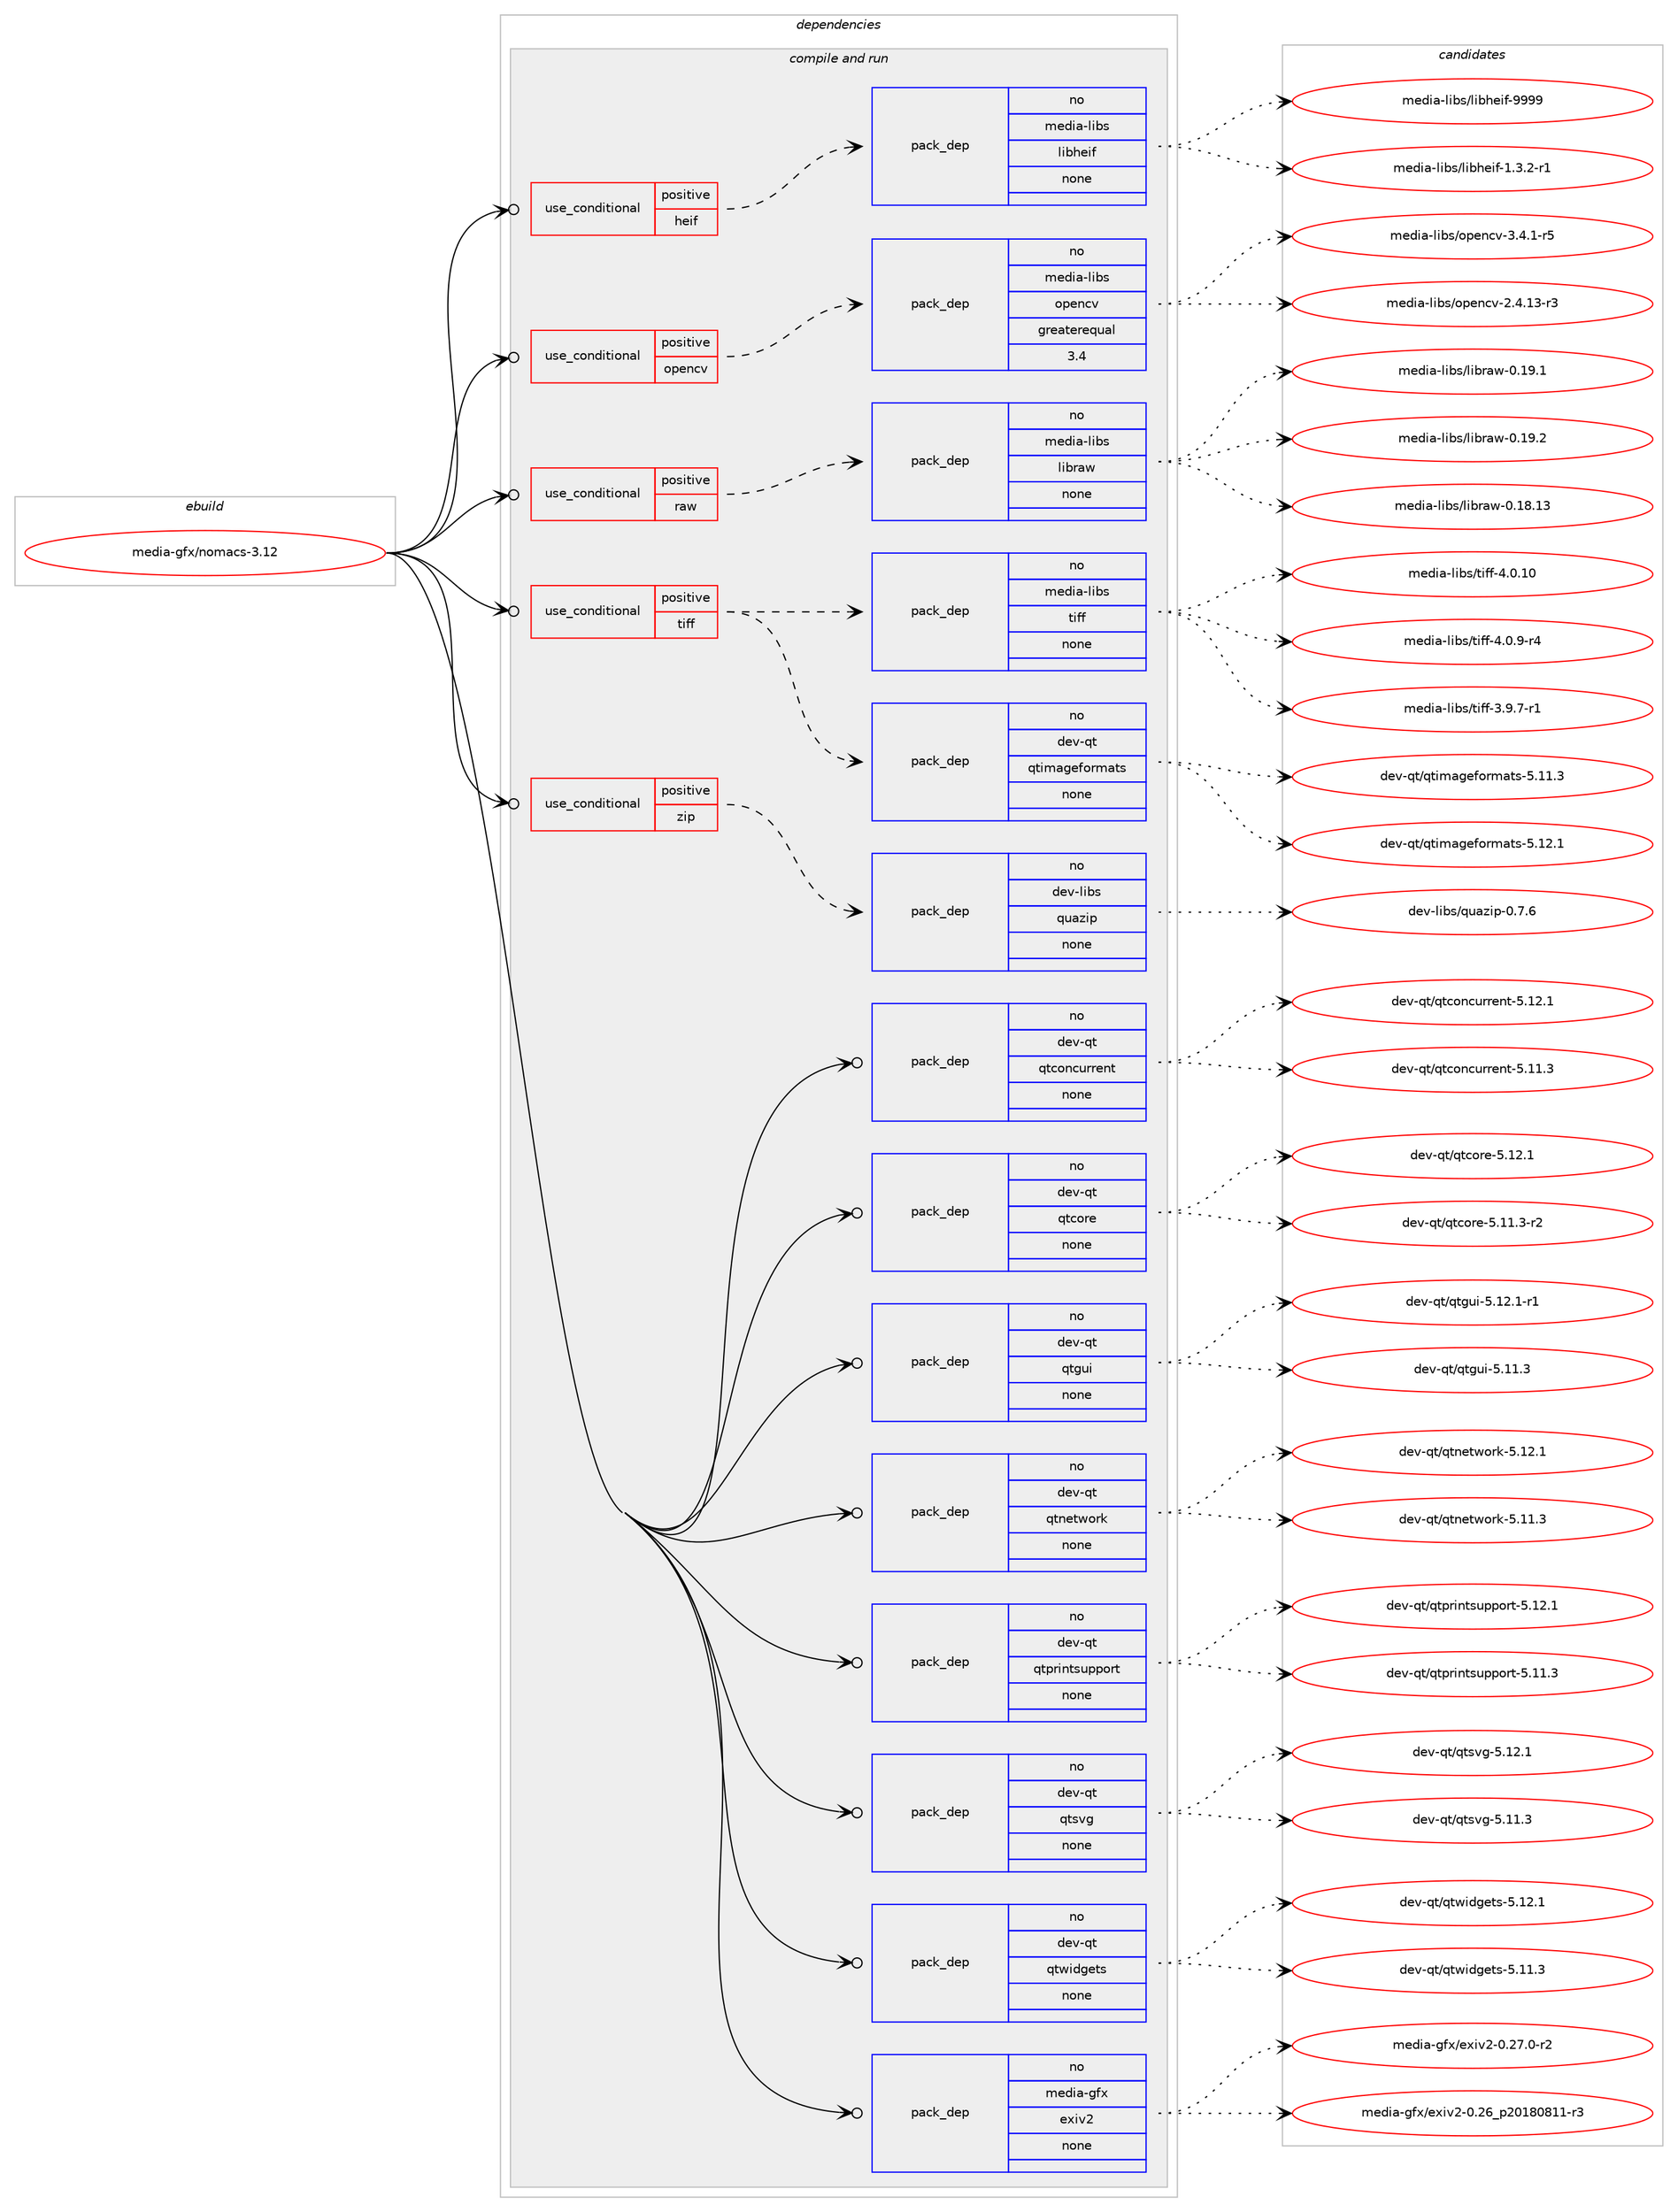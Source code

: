 digraph prolog {

# *************
# Graph options
# *************

newrank=true;
concentrate=true;
compound=true;
graph [rankdir=LR,fontname=Helvetica,fontsize=10,ranksep=1.5];#, ranksep=2.5, nodesep=0.2];
edge  [arrowhead=vee];
node  [fontname=Helvetica,fontsize=10];

# **********
# The ebuild
# **********

subgraph cluster_leftcol {
color=gray;
rank=same;
label=<<i>ebuild</i>>;
id [label="media-gfx/nomacs-3.12", color=red, width=4, href="../media-gfx/nomacs-3.12.svg"];
}

# ****************
# The dependencies
# ****************

subgraph cluster_midcol {
color=gray;
label=<<i>dependencies</i>>;
subgraph cluster_compile {
fillcolor="#eeeeee";
style=filled;
label=<<i>compile</i>>;
}
subgraph cluster_compileandrun {
fillcolor="#eeeeee";
style=filled;
label=<<i>compile and run</i>>;
subgraph cond433146 {
dependency1606642 [label=<<TABLE BORDER="0" CELLBORDER="1" CELLSPACING="0" CELLPADDING="4"><TR><TD ROWSPAN="3" CELLPADDING="10">use_conditional</TD></TR><TR><TD>positive</TD></TR><TR><TD>heif</TD></TR></TABLE>>, shape=none, color=red];
subgraph pack1147885 {
dependency1606643 [label=<<TABLE BORDER="0" CELLBORDER="1" CELLSPACING="0" CELLPADDING="4" WIDTH="220"><TR><TD ROWSPAN="6" CELLPADDING="30">pack_dep</TD></TR><TR><TD WIDTH="110">no</TD></TR><TR><TD>media-libs</TD></TR><TR><TD>libheif</TD></TR><TR><TD>none</TD></TR><TR><TD></TD></TR></TABLE>>, shape=none, color=blue];
}
dependency1606642:e -> dependency1606643:w [weight=20,style="dashed",arrowhead="vee"];
}
id:e -> dependency1606642:w [weight=20,style="solid",arrowhead="odotvee"];
subgraph cond433147 {
dependency1606644 [label=<<TABLE BORDER="0" CELLBORDER="1" CELLSPACING="0" CELLPADDING="4"><TR><TD ROWSPAN="3" CELLPADDING="10">use_conditional</TD></TR><TR><TD>positive</TD></TR><TR><TD>opencv</TD></TR></TABLE>>, shape=none, color=red];
subgraph pack1147886 {
dependency1606645 [label=<<TABLE BORDER="0" CELLBORDER="1" CELLSPACING="0" CELLPADDING="4" WIDTH="220"><TR><TD ROWSPAN="6" CELLPADDING="30">pack_dep</TD></TR><TR><TD WIDTH="110">no</TD></TR><TR><TD>media-libs</TD></TR><TR><TD>opencv</TD></TR><TR><TD>greaterequal</TD></TR><TR><TD>3.4</TD></TR></TABLE>>, shape=none, color=blue];
}
dependency1606644:e -> dependency1606645:w [weight=20,style="dashed",arrowhead="vee"];
}
id:e -> dependency1606644:w [weight=20,style="solid",arrowhead="odotvee"];
subgraph cond433148 {
dependency1606646 [label=<<TABLE BORDER="0" CELLBORDER="1" CELLSPACING="0" CELLPADDING="4"><TR><TD ROWSPAN="3" CELLPADDING="10">use_conditional</TD></TR><TR><TD>positive</TD></TR><TR><TD>raw</TD></TR></TABLE>>, shape=none, color=red];
subgraph pack1147887 {
dependency1606647 [label=<<TABLE BORDER="0" CELLBORDER="1" CELLSPACING="0" CELLPADDING="4" WIDTH="220"><TR><TD ROWSPAN="6" CELLPADDING="30">pack_dep</TD></TR><TR><TD WIDTH="110">no</TD></TR><TR><TD>media-libs</TD></TR><TR><TD>libraw</TD></TR><TR><TD>none</TD></TR><TR><TD></TD></TR></TABLE>>, shape=none, color=blue];
}
dependency1606646:e -> dependency1606647:w [weight=20,style="dashed",arrowhead="vee"];
}
id:e -> dependency1606646:w [weight=20,style="solid",arrowhead="odotvee"];
subgraph cond433149 {
dependency1606648 [label=<<TABLE BORDER="0" CELLBORDER="1" CELLSPACING="0" CELLPADDING="4"><TR><TD ROWSPAN="3" CELLPADDING="10">use_conditional</TD></TR><TR><TD>positive</TD></TR><TR><TD>tiff</TD></TR></TABLE>>, shape=none, color=red];
subgraph pack1147888 {
dependency1606649 [label=<<TABLE BORDER="0" CELLBORDER="1" CELLSPACING="0" CELLPADDING="4" WIDTH="220"><TR><TD ROWSPAN="6" CELLPADDING="30">pack_dep</TD></TR><TR><TD WIDTH="110">no</TD></TR><TR><TD>dev-qt</TD></TR><TR><TD>qtimageformats</TD></TR><TR><TD>none</TD></TR><TR><TD></TD></TR></TABLE>>, shape=none, color=blue];
}
dependency1606648:e -> dependency1606649:w [weight=20,style="dashed",arrowhead="vee"];
subgraph pack1147889 {
dependency1606650 [label=<<TABLE BORDER="0" CELLBORDER="1" CELLSPACING="0" CELLPADDING="4" WIDTH="220"><TR><TD ROWSPAN="6" CELLPADDING="30">pack_dep</TD></TR><TR><TD WIDTH="110">no</TD></TR><TR><TD>media-libs</TD></TR><TR><TD>tiff</TD></TR><TR><TD>none</TD></TR><TR><TD></TD></TR></TABLE>>, shape=none, color=blue];
}
dependency1606648:e -> dependency1606650:w [weight=20,style="dashed",arrowhead="vee"];
}
id:e -> dependency1606648:w [weight=20,style="solid",arrowhead="odotvee"];
subgraph cond433150 {
dependency1606651 [label=<<TABLE BORDER="0" CELLBORDER="1" CELLSPACING="0" CELLPADDING="4"><TR><TD ROWSPAN="3" CELLPADDING="10">use_conditional</TD></TR><TR><TD>positive</TD></TR><TR><TD>zip</TD></TR></TABLE>>, shape=none, color=red];
subgraph pack1147890 {
dependency1606652 [label=<<TABLE BORDER="0" CELLBORDER="1" CELLSPACING="0" CELLPADDING="4" WIDTH="220"><TR><TD ROWSPAN="6" CELLPADDING="30">pack_dep</TD></TR><TR><TD WIDTH="110">no</TD></TR><TR><TD>dev-libs</TD></TR><TR><TD>quazip</TD></TR><TR><TD>none</TD></TR><TR><TD></TD></TR></TABLE>>, shape=none, color=blue];
}
dependency1606651:e -> dependency1606652:w [weight=20,style="dashed",arrowhead="vee"];
}
id:e -> dependency1606651:w [weight=20,style="solid",arrowhead="odotvee"];
subgraph pack1147891 {
dependency1606653 [label=<<TABLE BORDER="0" CELLBORDER="1" CELLSPACING="0" CELLPADDING="4" WIDTH="220"><TR><TD ROWSPAN="6" CELLPADDING="30">pack_dep</TD></TR><TR><TD WIDTH="110">no</TD></TR><TR><TD>dev-qt</TD></TR><TR><TD>qtconcurrent</TD></TR><TR><TD>none</TD></TR><TR><TD></TD></TR></TABLE>>, shape=none, color=blue];
}
id:e -> dependency1606653:w [weight=20,style="solid",arrowhead="odotvee"];
subgraph pack1147892 {
dependency1606654 [label=<<TABLE BORDER="0" CELLBORDER="1" CELLSPACING="0" CELLPADDING="4" WIDTH="220"><TR><TD ROWSPAN="6" CELLPADDING="30">pack_dep</TD></TR><TR><TD WIDTH="110">no</TD></TR><TR><TD>dev-qt</TD></TR><TR><TD>qtcore</TD></TR><TR><TD>none</TD></TR><TR><TD></TD></TR></TABLE>>, shape=none, color=blue];
}
id:e -> dependency1606654:w [weight=20,style="solid",arrowhead="odotvee"];
subgraph pack1147893 {
dependency1606655 [label=<<TABLE BORDER="0" CELLBORDER="1" CELLSPACING="0" CELLPADDING="4" WIDTH="220"><TR><TD ROWSPAN="6" CELLPADDING="30">pack_dep</TD></TR><TR><TD WIDTH="110">no</TD></TR><TR><TD>dev-qt</TD></TR><TR><TD>qtgui</TD></TR><TR><TD>none</TD></TR><TR><TD></TD></TR></TABLE>>, shape=none, color=blue];
}
id:e -> dependency1606655:w [weight=20,style="solid",arrowhead="odotvee"];
subgraph pack1147894 {
dependency1606656 [label=<<TABLE BORDER="0" CELLBORDER="1" CELLSPACING="0" CELLPADDING="4" WIDTH="220"><TR><TD ROWSPAN="6" CELLPADDING="30">pack_dep</TD></TR><TR><TD WIDTH="110">no</TD></TR><TR><TD>dev-qt</TD></TR><TR><TD>qtnetwork</TD></TR><TR><TD>none</TD></TR><TR><TD></TD></TR></TABLE>>, shape=none, color=blue];
}
id:e -> dependency1606656:w [weight=20,style="solid",arrowhead="odotvee"];
subgraph pack1147895 {
dependency1606657 [label=<<TABLE BORDER="0" CELLBORDER="1" CELLSPACING="0" CELLPADDING="4" WIDTH="220"><TR><TD ROWSPAN="6" CELLPADDING="30">pack_dep</TD></TR><TR><TD WIDTH="110">no</TD></TR><TR><TD>dev-qt</TD></TR><TR><TD>qtprintsupport</TD></TR><TR><TD>none</TD></TR><TR><TD></TD></TR></TABLE>>, shape=none, color=blue];
}
id:e -> dependency1606657:w [weight=20,style="solid",arrowhead="odotvee"];
subgraph pack1147896 {
dependency1606658 [label=<<TABLE BORDER="0" CELLBORDER="1" CELLSPACING="0" CELLPADDING="4" WIDTH="220"><TR><TD ROWSPAN="6" CELLPADDING="30">pack_dep</TD></TR><TR><TD WIDTH="110">no</TD></TR><TR><TD>dev-qt</TD></TR><TR><TD>qtsvg</TD></TR><TR><TD>none</TD></TR><TR><TD></TD></TR></TABLE>>, shape=none, color=blue];
}
id:e -> dependency1606658:w [weight=20,style="solid",arrowhead="odotvee"];
subgraph pack1147897 {
dependency1606659 [label=<<TABLE BORDER="0" CELLBORDER="1" CELLSPACING="0" CELLPADDING="4" WIDTH="220"><TR><TD ROWSPAN="6" CELLPADDING="30">pack_dep</TD></TR><TR><TD WIDTH="110">no</TD></TR><TR><TD>dev-qt</TD></TR><TR><TD>qtwidgets</TD></TR><TR><TD>none</TD></TR><TR><TD></TD></TR></TABLE>>, shape=none, color=blue];
}
id:e -> dependency1606659:w [weight=20,style="solid",arrowhead="odotvee"];
subgraph pack1147898 {
dependency1606660 [label=<<TABLE BORDER="0" CELLBORDER="1" CELLSPACING="0" CELLPADDING="4" WIDTH="220"><TR><TD ROWSPAN="6" CELLPADDING="30">pack_dep</TD></TR><TR><TD WIDTH="110">no</TD></TR><TR><TD>media-gfx</TD></TR><TR><TD>exiv2</TD></TR><TR><TD>none</TD></TR><TR><TD></TD></TR></TABLE>>, shape=none, color=blue];
}
id:e -> dependency1606660:w [weight=20,style="solid",arrowhead="odotvee"];
}
subgraph cluster_run {
fillcolor="#eeeeee";
style=filled;
label=<<i>run</i>>;
}
}

# **************
# The candidates
# **************

subgraph cluster_choices {
rank=same;
color=gray;
label=<<i>candidates</i>>;

subgraph choice1147885 {
color=black;
nodesep=1;
choice10910110010597451081059811547108105981041011051024549465146504511449 [label="media-libs/libheif-1.3.2-r1", color=red, width=4,href="../media-libs/libheif-1.3.2-r1.svg"];
choice10910110010597451081059811547108105981041011051024557575757 [label="media-libs/libheif-9999", color=red, width=4,href="../media-libs/libheif-9999.svg"];
dependency1606643:e -> choice10910110010597451081059811547108105981041011051024549465146504511449:w [style=dotted,weight="100"];
dependency1606643:e -> choice10910110010597451081059811547108105981041011051024557575757:w [style=dotted,weight="100"];
}
subgraph choice1147886 {
color=black;
nodesep=1;
choice1091011001059745108105981154711111210111099118455046524649514511451 [label="media-libs/opencv-2.4.13-r3", color=red, width=4,href="../media-libs/opencv-2.4.13-r3.svg"];
choice10910110010597451081059811547111112101110991184551465246494511453 [label="media-libs/opencv-3.4.1-r5", color=red, width=4,href="../media-libs/opencv-3.4.1-r5.svg"];
dependency1606645:e -> choice1091011001059745108105981154711111210111099118455046524649514511451:w [style=dotted,weight="100"];
dependency1606645:e -> choice10910110010597451081059811547111112101110991184551465246494511453:w [style=dotted,weight="100"];
}
subgraph choice1147887 {
color=black;
nodesep=1;
choice1091011001059745108105981154710810598114971194548464956464951 [label="media-libs/libraw-0.18.13", color=red, width=4,href="../media-libs/libraw-0.18.13.svg"];
choice10910110010597451081059811547108105981149711945484649574649 [label="media-libs/libraw-0.19.1", color=red, width=4,href="../media-libs/libraw-0.19.1.svg"];
choice10910110010597451081059811547108105981149711945484649574650 [label="media-libs/libraw-0.19.2", color=red, width=4,href="../media-libs/libraw-0.19.2.svg"];
dependency1606647:e -> choice1091011001059745108105981154710810598114971194548464956464951:w [style=dotted,weight="100"];
dependency1606647:e -> choice10910110010597451081059811547108105981149711945484649574649:w [style=dotted,weight="100"];
dependency1606647:e -> choice10910110010597451081059811547108105981149711945484649574650:w [style=dotted,weight="100"];
}
subgraph choice1147888 {
color=black;
nodesep=1;
choice1001011184511311647113116105109971031011021111141099711611545534649494651 [label="dev-qt/qtimageformats-5.11.3", color=red, width=4,href="../dev-qt/qtimageformats-5.11.3.svg"];
choice1001011184511311647113116105109971031011021111141099711611545534649504649 [label="dev-qt/qtimageformats-5.12.1", color=red, width=4,href="../dev-qt/qtimageformats-5.12.1.svg"];
dependency1606649:e -> choice1001011184511311647113116105109971031011021111141099711611545534649494651:w [style=dotted,weight="100"];
dependency1606649:e -> choice1001011184511311647113116105109971031011021111141099711611545534649504649:w [style=dotted,weight="100"];
}
subgraph choice1147889 {
color=black;
nodesep=1;
choice109101100105974510810598115471161051021024551465746554511449 [label="media-libs/tiff-3.9.7-r1", color=red, width=4,href="../media-libs/tiff-3.9.7-r1.svg"];
choice1091011001059745108105981154711610510210245524648464948 [label="media-libs/tiff-4.0.10", color=red, width=4,href="../media-libs/tiff-4.0.10.svg"];
choice109101100105974510810598115471161051021024552464846574511452 [label="media-libs/tiff-4.0.9-r4", color=red, width=4,href="../media-libs/tiff-4.0.9-r4.svg"];
dependency1606650:e -> choice109101100105974510810598115471161051021024551465746554511449:w [style=dotted,weight="100"];
dependency1606650:e -> choice1091011001059745108105981154711610510210245524648464948:w [style=dotted,weight="100"];
dependency1606650:e -> choice109101100105974510810598115471161051021024552464846574511452:w [style=dotted,weight="100"];
}
subgraph choice1147890 {
color=black;
nodesep=1;
choice10010111845108105981154711311797122105112454846554654 [label="dev-libs/quazip-0.7.6", color=red, width=4,href="../dev-libs/quazip-0.7.6.svg"];
dependency1606652:e -> choice10010111845108105981154711311797122105112454846554654:w [style=dotted,weight="100"];
}
subgraph choice1147891 {
color=black;
nodesep=1;
choice1001011184511311647113116991111109911711411410111011645534649494651 [label="dev-qt/qtconcurrent-5.11.3", color=red, width=4,href="../dev-qt/qtconcurrent-5.11.3.svg"];
choice1001011184511311647113116991111109911711411410111011645534649504649 [label="dev-qt/qtconcurrent-5.12.1", color=red, width=4,href="../dev-qt/qtconcurrent-5.12.1.svg"];
dependency1606653:e -> choice1001011184511311647113116991111109911711411410111011645534649494651:w [style=dotted,weight="100"];
dependency1606653:e -> choice1001011184511311647113116991111109911711411410111011645534649504649:w [style=dotted,weight="100"];
}
subgraph choice1147892 {
color=black;
nodesep=1;
choice100101118451131164711311699111114101455346494946514511450 [label="dev-qt/qtcore-5.11.3-r2", color=red, width=4,href="../dev-qt/qtcore-5.11.3-r2.svg"];
choice10010111845113116471131169911111410145534649504649 [label="dev-qt/qtcore-5.12.1", color=red, width=4,href="../dev-qt/qtcore-5.12.1.svg"];
dependency1606654:e -> choice100101118451131164711311699111114101455346494946514511450:w [style=dotted,weight="100"];
dependency1606654:e -> choice10010111845113116471131169911111410145534649504649:w [style=dotted,weight="100"];
}
subgraph choice1147893 {
color=black;
nodesep=1;
choice100101118451131164711311610311710545534649494651 [label="dev-qt/qtgui-5.11.3", color=red, width=4,href="../dev-qt/qtgui-5.11.3.svg"];
choice1001011184511311647113116103117105455346495046494511449 [label="dev-qt/qtgui-5.12.1-r1", color=red, width=4,href="../dev-qt/qtgui-5.12.1-r1.svg"];
dependency1606655:e -> choice100101118451131164711311610311710545534649494651:w [style=dotted,weight="100"];
dependency1606655:e -> choice1001011184511311647113116103117105455346495046494511449:w [style=dotted,weight="100"];
}
subgraph choice1147894 {
color=black;
nodesep=1;
choice100101118451131164711311611010111611911111410745534649494651 [label="dev-qt/qtnetwork-5.11.3", color=red, width=4,href="../dev-qt/qtnetwork-5.11.3.svg"];
choice100101118451131164711311611010111611911111410745534649504649 [label="dev-qt/qtnetwork-5.12.1", color=red, width=4,href="../dev-qt/qtnetwork-5.12.1.svg"];
dependency1606656:e -> choice100101118451131164711311611010111611911111410745534649494651:w [style=dotted,weight="100"];
dependency1606656:e -> choice100101118451131164711311611010111611911111410745534649504649:w [style=dotted,weight="100"];
}
subgraph choice1147895 {
color=black;
nodesep=1;
choice100101118451131164711311611211410511011611511711211211111411645534649494651 [label="dev-qt/qtprintsupport-5.11.3", color=red, width=4,href="../dev-qt/qtprintsupport-5.11.3.svg"];
choice100101118451131164711311611211410511011611511711211211111411645534649504649 [label="dev-qt/qtprintsupport-5.12.1", color=red, width=4,href="../dev-qt/qtprintsupport-5.12.1.svg"];
dependency1606657:e -> choice100101118451131164711311611211410511011611511711211211111411645534649494651:w [style=dotted,weight="100"];
dependency1606657:e -> choice100101118451131164711311611211410511011611511711211211111411645534649504649:w [style=dotted,weight="100"];
}
subgraph choice1147896 {
color=black;
nodesep=1;
choice100101118451131164711311611511810345534649494651 [label="dev-qt/qtsvg-5.11.3", color=red, width=4,href="../dev-qt/qtsvg-5.11.3.svg"];
choice100101118451131164711311611511810345534649504649 [label="dev-qt/qtsvg-5.12.1", color=red, width=4,href="../dev-qt/qtsvg-5.12.1.svg"];
dependency1606658:e -> choice100101118451131164711311611511810345534649494651:w [style=dotted,weight="100"];
dependency1606658:e -> choice100101118451131164711311611511810345534649504649:w [style=dotted,weight="100"];
}
subgraph choice1147897 {
color=black;
nodesep=1;
choice100101118451131164711311611910510010310111611545534649494651 [label="dev-qt/qtwidgets-5.11.3", color=red, width=4,href="../dev-qt/qtwidgets-5.11.3.svg"];
choice100101118451131164711311611910510010310111611545534649504649 [label="dev-qt/qtwidgets-5.12.1", color=red, width=4,href="../dev-qt/qtwidgets-5.12.1.svg"];
dependency1606659:e -> choice100101118451131164711311611910510010310111611545534649494651:w [style=dotted,weight="100"];
dependency1606659:e -> choice100101118451131164711311611910510010310111611545534649504649:w [style=dotted,weight="100"];
}
subgraph choice1147898 {
color=black;
nodesep=1;
choice1091011001059745103102120471011201051185045484650549511250484956485649494511451 [label="media-gfx/exiv2-0.26_p20180811-r3", color=red, width=4,href="../media-gfx/exiv2-0.26_p20180811-r3.svg"];
choice10910110010597451031021204710112010511850454846505546484511450 [label="media-gfx/exiv2-0.27.0-r2", color=red, width=4,href="../media-gfx/exiv2-0.27.0-r2.svg"];
dependency1606660:e -> choice1091011001059745103102120471011201051185045484650549511250484956485649494511451:w [style=dotted,weight="100"];
dependency1606660:e -> choice10910110010597451031021204710112010511850454846505546484511450:w [style=dotted,weight="100"];
}
}

}
